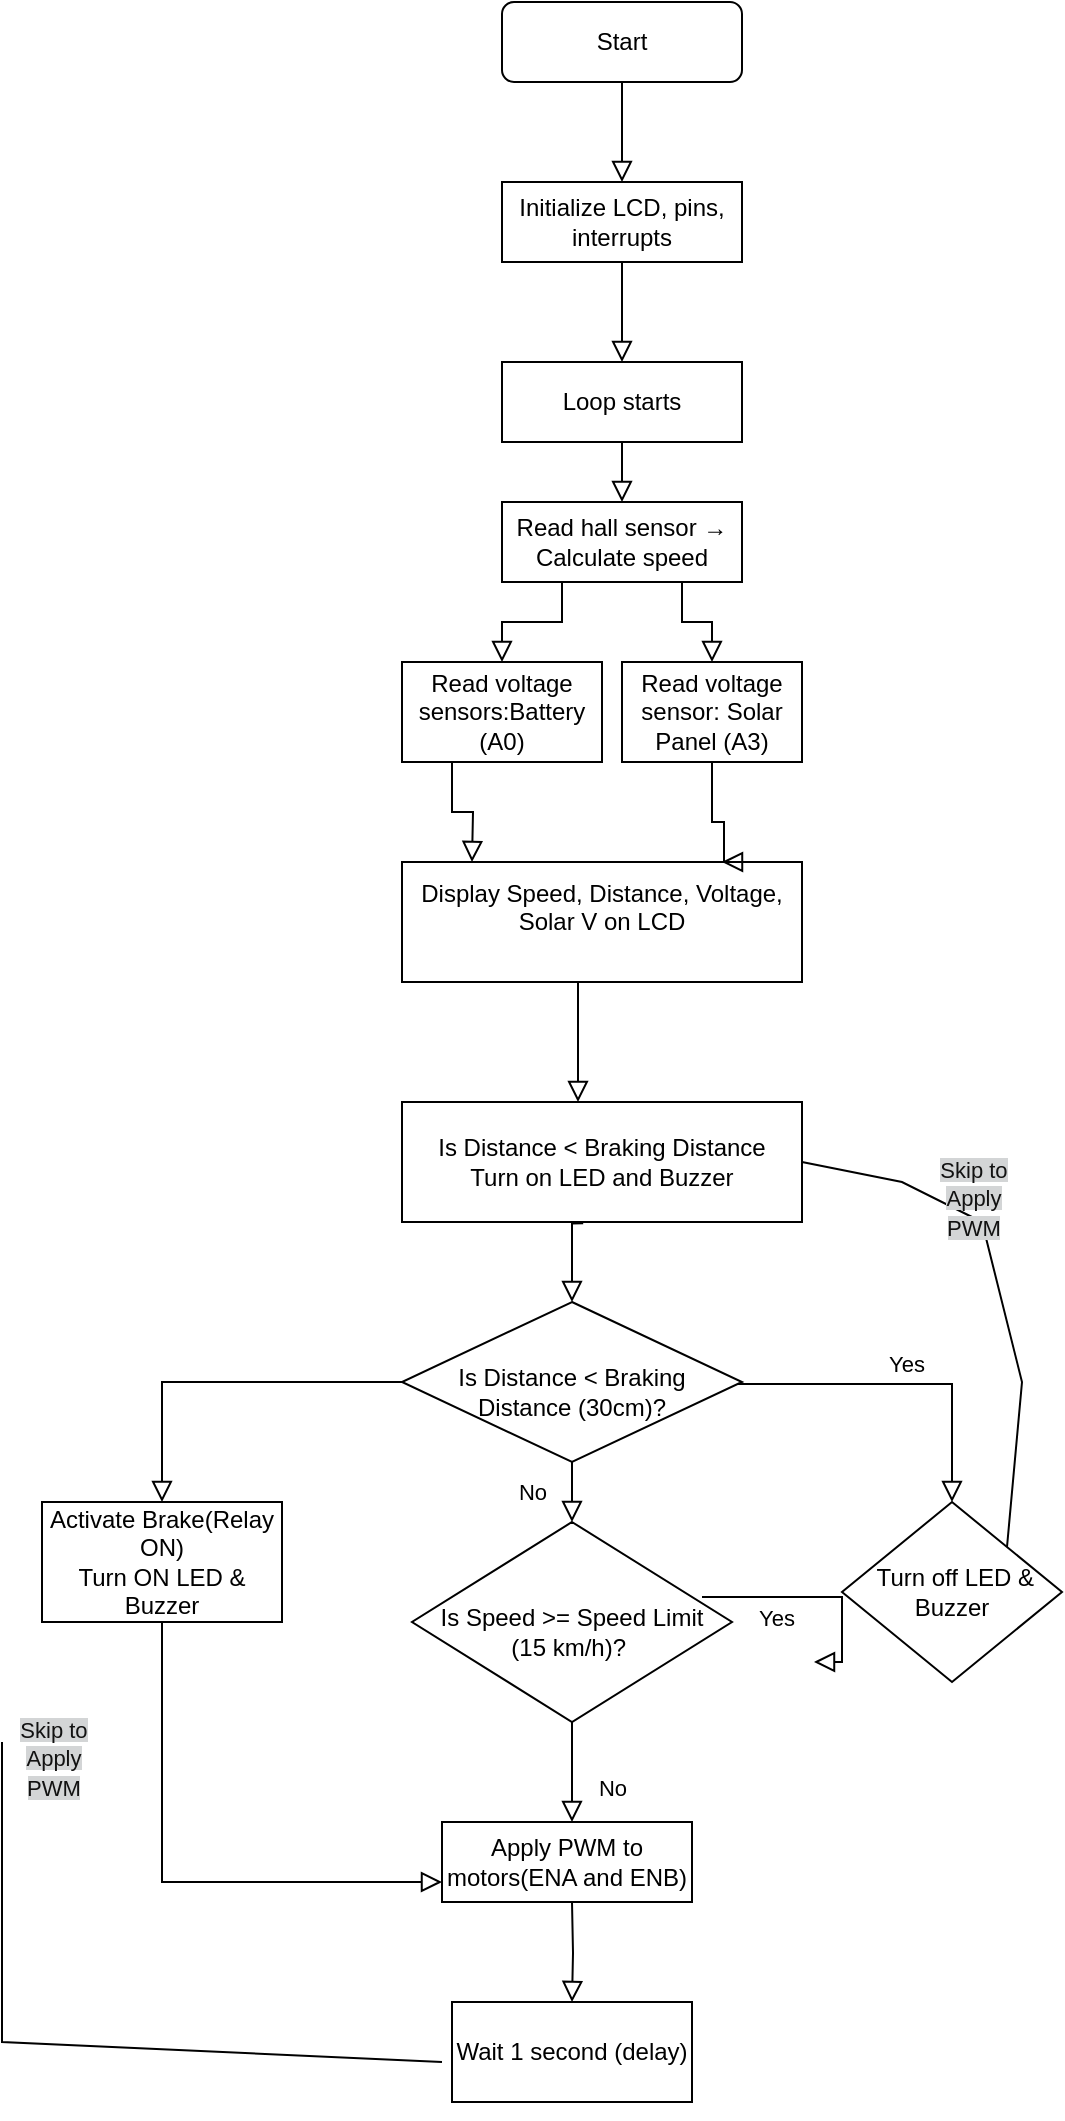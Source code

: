 <mxfile version="27.1.4">
  <diagram id="C5RBs43oDa-KdzZeNtuy" name="Page-1">
    <mxGraphModel dx="786" dy="1578" grid="1" gridSize="10" guides="1" tooltips="1" connect="1" arrows="1" fold="1" page="1" pageScale="1" pageWidth="827" pageHeight="1169" math="0" shadow="0">
      <root>
        <mxCell id="WIyWlLk6GJQsqaUBKTNV-0" />
        <mxCell id="WIyWlLk6GJQsqaUBKTNV-1" parent="WIyWlLk6GJQsqaUBKTNV-0" />
        <mxCell id="76QI9P4t_tMXAMr7H_r8-23" value="" style="rounded=0;html=1;jettySize=auto;orthogonalLoop=1;fontSize=11;endArrow=block;endFill=0;endSize=8;strokeWidth=1;shadow=0;labelBackgroundColor=none;edgeStyle=orthogonalEdgeStyle;" edge="1" parent="WIyWlLk6GJQsqaUBKTNV-1" source="76QI9P4t_tMXAMr7H_r8-24">
          <mxGeometry relative="1" as="geometry">
            <mxPoint x="310" y="-290" as="targetPoint" />
          </mxGeometry>
        </mxCell>
        <mxCell id="76QI9P4t_tMXAMr7H_r8-24" value="Start" style="rounded=1;whiteSpace=wrap;html=1;fontSize=12;glass=0;strokeWidth=1;shadow=0;" vertex="1" parent="WIyWlLk6GJQsqaUBKTNV-1">
          <mxGeometry x="250" y="-380" width="120" height="40" as="geometry" />
        </mxCell>
        <mxCell id="76QI9P4t_tMXAMr7H_r8-25" value="&lt;span data-teams=&quot;true&quot;&gt;&lt;p&gt;&lt;/p&gt;&lt;p&gt;Initialize LCD, pins, interrupts&lt;/p&gt;&lt;/span&gt;" style="rounded=0;whiteSpace=wrap;html=1;" vertex="1" parent="WIyWlLk6GJQsqaUBKTNV-1">
          <mxGeometry x="250" y="-290" width="120" height="40" as="geometry" />
        </mxCell>
        <mxCell id="76QI9P4t_tMXAMr7H_r8-26" value="&lt;span data-teams=&quot;true&quot;&gt;&lt;p&gt;&lt;/p&gt;&lt;p&gt;Loop starts&lt;/p&gt;&lt;/span&gt;" style="rounded=0;whiteSpace=wrap;html=1;" vertex="1" parent="WIyWlLk6GJQsqaUBKTNV-1">
          <mxGeometry x="250" y="-200" width="120" height="40" as="geometry" />
        </mxCell>
        <mxCell id="76QI9P4t_tMXAMr7H_r8-27" value="" style="rounded=0;html=1;jettySize=auto;orthogonalLoop=1;fontSize=11;endArrow=block;endFill=0;endSize=8;strokeWidth=1;shadow=0;labelBackgroundColor=none;edgeStyle=orthogonalEdgeStyle;exitX=0.5;exitY=1;exitDx=0;exitDy=0;entryX=0.5;entryY=0;entryDx=0;entryDy=0;" edge="1" parent="WIyWlLk6GJQsqaUBKTNV-1" source="76QI9P4t_tMXAMr7H_r8-25" target="76QI9P4t_tMXAMr7H_r8-26">
          <mxGeometry relative="1" as="geometry">
            <mxPoint x="350" y="-240" as="sourcePoint" />
            <mxPoint x="350" y="-180" as="targetPoint" />
          </mxGeometry>
        </mxCell>
        <mxCell id="76QI9P4t_tMXAMr7H_r8-28" value="&lt;span data-teams=&quot;true&quot;&gt;&lt;p&gt;&lt;/p&gt;&lt;p&gt;&lt;/p&gt;&lt;p&gt;&lt;span data-teams=&quot;true&quot;&gt;&lt;/span&gt;&lt;/p&gt;&lt;p&gt;Read hall sensor → Calculate speed&lt;/p&gt;&lt;/span&gt;" style="rounded=0;whiteSpace=wrap;html=1;" vertex="1" parent="WIyWlLk6GJQsqaUBKTNV-1">
          <mxGeometry x="250" y="-130" width="120" height="40" as="geometry" />
        </mxCell>
        <mxCell id="76QI9P4t_tMXAMr7H_r8-29" value="" style="rounded=0;html=1;jettySize=auto;orthogonalLoop=1;fontSize=11;endArrow=block;endFill=0;endSize=8;strokeWidth=1;shadow=0;labelBackgroundColor=none;edgeStyle=orthogonalEdgeStyle;exitX=0.5;exitY=1;exitDx=0;exitDy=0;entryX=0.5;entryY=0;entryDx=0;entryDy=0;" edge="1" parent="WIyWlLk6GJQsqaUBKTNV-1" source="76QI9P4t_tMXAMr7H_r8-26" target="76QI9P4t_tMXAMr7H_r8-28">
          <mxGeometry relative="1" as="geometry">
            <mxPoint x="430" y="-140" as="sourcePoint" />
            <mxPoint x="430" y="-90" as="targetPoint" />
          </mxGeometry>
        </mxCell>
        <mxCell id="76QI9P4t_tMXAMr7H_r8-30" value="Read voltage sensor: Solar Panel (A3)" style="rounded=0;whiteSpace=wrap;html=1;" vertex="1" parent="WIyWlLk6GJQsqaUBKTNV-1">
          <mxGeometry x="310" y="-50" width="90" height="50" as="geometry" />
        </mxCell>
        <mxCell id="76QI9P4t_tMXAMr7H_r8-31" value="Read voltage sensors:Battery (A0)" style="rounded=0;whiteSpace=wrap;html=1;" vertex="1" parent="WIyWlLk6GJQsqaUBKTNV-1">
          <mxGeometry x="200" y="-50" width="100" height="50" as="geometry" />
        </mxCell>
        <mxCell id="76QI9P4t_tMXAMr7H_r8-32" value="" style="rounded=0;html=1;jettySize=auto;orthogonalLoop=1;fontSize=11;endArrow=block;endFill=0;endSize=8;strokeWidth=1;shadow=0;labelBackgroundColor=none;edgeStyle=orthogonalEdgeStyle;entryX=0.5;entryY=0;entryDx=0;entryDy=0;exitX=0.75;exitY=1;exitDx=0;exitDy=0;" edge="1" parent="WIyWlLk6GJQsqaUBKTNV-1" source="76QI9P4t_tMXAMr7H_r8-28" target="76QI9P4t_tMXAMr7H_r8-30">
          <mxGeometry relative="1" as="geometry">
            <mxPoint x="470" y="-100" as="targetPoint" />
            <mxPoint x="470" y="-160" as="sourcePoint" />
          </mxGeometry>
        </mxCell>
        <mxCell id="76QI9P4t_tMXAMr7H_r8-33" value="" style="rounded=0;html=1;jettySize=auto;orthogonalLoop=1;fontSize=11;endArrow=block;endFill=0;endSize=8;strokeWidth=1;shadow=0;labelBackgroundColor=none;edgeStyle=orthogonalEdgeStyle;exitX=0.25;exitY=1;exitDx=0;exitDy=0;entryX=0.5;entryY=0;entryDx=0;entryDy=0;" edge="1" parent="WIyWlLk6GJQsqaUBKTNV-1" source="76QI9P4t_tMXAMr7H_r8-28" target="76QI9P4t_tMXAMr7H_r8-31">
          <mxGeometry relative="1" as="geometry">
            <mxPoint x="100" y="-40" as="targetPoint" />
            <mxPoint x="100" y="-100" as="sourcePoint" />
          </mxGeometry>
        </mxCell>
        <mxCell id="76QI9P4t_tMXAMr7H_r8-34" value="&#xa;&lt;span data-teams=&quot;true&quot;&gt;Display Speed, Distance, Voltage, Solar V on LCD&lt;/span&gt;&#xa;&#xa;" style="rounded=0;whiteSpace=wrap;html=1;" vertex="1" parent="WIyWlLk6GJQsqaUBKTNV-1">
          <mxGeometry x="200" y="50" width="200" height="60" as="geometry" />
        </mxCell>
        <mxCell id="76QI9P4t_tMXAMr7H_r8-35" value="" style="rounded=0;html=1;jettySize=auto;orthogonalLoop=1;fontSize=11;endArrow=block;endFill=0;endSize=8;strokeWidth=1;shadow=0;labelBackgroundColor=none;edgeStyle=orthogonalEdgeStyle;exitX=0.5;exitY=1;exitDx=0;exitDy=0;entryX=0.5;entryY=0;entryDx=0;entryDy=0;" edge="1" parent="WIyWlLk6GJQsqaUBKTNV-1" source="76QI9P4t_tMXAMr7H_r8-30">
          <mxGeometry relative="1" as="geometry">
            <mxPoint x="360" y="20" as="sourcePoint" />
            <mxPoint x="360" y="50" as="targetPoint" />
            <Array as="points">
              <mxPoint x="355" y="30" />
              <mxPoint x="361" y="30" />
            </Array>
          </mxGeometry>
        </mxCell>
        <mxCell id="76QI9P4t_tMXAMr7H_r8-36" value="" style="rounded=0;html=1;jettySize=auto;orthogonalLoop=1;fontSize=11;endArrow=block;endFill=0;endSize=8;strokeWidth=1;shadow=0;labelBackgroundColor=none;edgeStyle=orthogonalEdgeStyle;exitX=0.25;exitY=1;exitDx=0;exitDy=0;" edge="1" parent="WIyWlLk6GJQsqaUBKTNV-1" source="76QI9P4t_tMXAMr7H_r8-31">
          <mxGeometry relative="1" as="geometry">
            <mxPoint x="230" y="10" as="sourcePoint" />
            <mxPoint x="235" y="50" as="targetPoint" />
          </mxGeometry>
        </mxCell>
        <mxCell id="76QI9P4t_tMXAMr7H_r8-47" value="&lt;span data-teams=&quot;true&quot;&gt;&amp;nbsp;Is Distance &amp;lt; Braking Distance&amp;nbsp;&lt;/span&gt;&lt;div&gt;&lt;span data-teams=&quot;true&quot;&gt;Turn on LED and Buzzer&lt;/span&gt;&lt;/div&gt;" style="rounded=0;whiteSpace=wrap;html=1;" vertex="1" parent="WIyWlLk6GJQsqaUBKTNV-1">
          <mxGeometry x="200" y="170" width="200" height="60" as="geometry" />
        </mxCell>
        <mxCell id="76QI9P4t_tMXAMr7H_r8-48" value="" style="rounded=0;html=1;jettySize=auto;orthogonalLoop=1;fontSize=11;endArrow=block;endFill=0;endSize=8;strokeWidth=1;shadow=0;labelBackgroundColor=none;edgeStyle=orthogonalEdgeStyle;exitX=0.44;exitY=1;exitDx=0;exitDy=0;exitPerimeter=0;entryX=0.44;entryY=0;entryDx=0;entryDy=0;entryPerimeter=0;" edge="1" parent="WIyWlLk6GJQsqaUBKTNV-1" source="76QI9P4t_tMXAMr7H_r8-34" target="76QI9P4t_tMXAMr7H_r8-47">
          <mxGeometry relative="1" as="geometry">
            <mxPoint x="290" y="120" as="sourcePoint" />
            <mxPoint x="280" y="160" as="targetPoint" />
          </mxGeometry>
        </mxCell>
        <mxCell id="76QI9P4t_tMXAMr7H_r8-58" value="No" style="rounded=0;html=1;jettySize=auto;orthogonalLoop=1;fontSize=11;endArrow=block;endFill=0;endSize=8;strokeWidth=1;shadow=0;labelBackgroundColor=none;edgeStyle=orthogonalEdgeStyle;" edge="1" parent="WIyWlLk6GJQsqaUBKTNV-1" source="76QI9P4t_tMXAMr7H_r8-60" target="76QI9P4t_tMXAMr7H_r8-64">
          <mxGeometry y="20" relative="1" as="geometry">
            <mxPoint as="offset" />
          </mxGeometry>
        </mxCell>
        <mxCell id="76QI9P4t_tMXAMr7H_r8-59" value="Yes" style="edgeStyle=orthogonalEdgeStyle;rounded=0;html=1;jettySize=auto;orthogonalLoop=1;fontSize=11;endArrow=block;endFill=0;endSize=8;strokeWidth=1;shadow=0;labelBackgroundColor=none;entryX=0.5;entryY=0;entryDx=0;entryDy=0;" edge="1" parent="WIyWlLk6GJQsqaUBKTNV-1" source="76QI9P4t_tMXAMr7H_r8-60" target="76QI9P4t_tMXAMr7H_r8-67">
          <mxGeometry x="0.014" y="10" relative="1" as="geometry">
            <mxPoint as="offset" />
            <mxPoint x="430" y="360" as="targetPoint" />
            <Array as="points">
              <mxPoint x="475" y="311" />
            </Array>
          </mxGeometry>
        </mxCell>
        <mxCell id="76QI9P4t_tMXAMr7H_r8-60" value="&amp;nbsp;&lt;div&gt;Is Distance &amp;lt; Braking Distance (30cm)?&lt;/div&gt;" style="rhombus;whiteSpace=wrap;html=1;shadow=0;fontFamily=Helvetica;fontSize=12;align=center;strokeWidth=1;spacing=6;spacingTop=-4;" vertex="1" parent="WIyWlLk6GJQsqaUBKTNV-1">
          <mxGeometry x="200" y="270" width="170" height="80" as="geometry" />
        </mxCell>
        <mxCell id="76QI9P4t_tMXAMr7H_r8-62" value="No" style="rounded=0;html=1;jettySize=auto;orthogonalLoop=1;fontSize=11;endArrow=block;endFill=0;endSize=8;strokeWidth=1;shadow=0;labelBackgroundColor=none;edgeStyle=orthogonalEdgeStyle;" edge="1" parent="WIyWlLk6GJQsqaUBKTNV-1" source="76QI9P4t_tMXAMr7H_r8-64">
          <mxGeometry x="0.333" y="20" relative="1" as="geometry">
            <mxPoint as="offset" />
            <mxPoint x="285" y="530" as="targetPoint" />
          </mxGeometry>
        </mxCell>
        <mxCell id="76QI9P4t_tMXAMr7H_r8-63" value="Yes" style="edgeStyle=orthogonalEdgeStyle;rounded=0;html=1;jettySize=auto;orthogonalLoop=1;fontSize=11;endArrow=block;endFill=0;endSize=8;strokeWidth=1;shadow=0;labelBackgroundColor=none;exitX=1;exitY=0.5;exitDx=0;exitDy=0;" edge="1" parent="WIyWlLk6GJQsqaUBKTNV-1">
          <mxGeometry x="-0.375" y="-10" relative="1" as="geometry">
            <mxPoint as="offset" />
            <mxPoint x="350" y="417.5" as="sourcePoint" />
            <mxPoint x="406" y="450" as="targetPoint" />
            <Array as="points">
              <mxPoint x="420" y="417.5" />
            </Array>
          </mxGeometry>
        </mxCell>
        <mxCell id="76QI9P4t_tMXAMr7H_r8-64" value="&lt;div&gt;&lt;span data-teams=&quot;true&quot;&gt;&lt;br&gt;&lt;/span&gt;&lt;/div&gt;&lt;span data-teams=&quot;true&quot;&gt;Is Speed &amp;gt;= Speed Limit (15 km/h)?&amp;nbsp;&lt;/span&gt;" style="rhombus;whiteSpace=wrap;html=1;shadow=0;fontFamily=Helvetica;fontSize=12;align=center;strokeWidth=1;spacing=6;spacingTop=-4;" vertex="1" parent="WIyWlLk6GJQsqaUBKTNV-1">
          <mxGeometry x="205" y="380" width="160" height="100" as="geometry" />
        </mxCell>
        <mxCell id="76QI9P4t_tMXAMr7H_r8-67" value="&amp;nbsp;Turn off LED &amp;amp; Buzzer" style="rhombus;whiteSpace=wrap;html=1;" vertex="1" parent="WIyWlLk6GJQsqaUBKTNV-1">
          <mxGeometry x="420" y="370" width="110" height="90" as="geometry" />
        </mxCell>
        <mxCell id="76QI9P4t_tMXAMr7H_r8-68" value="" style="endArrow=none;html=1;rounded=0;exitX=1;exitY=0.5;exitDx=0;exitDy=0;entryX=1;entryY=0;entryDx=0;entryDy=0;" edge="1" parent="WIyWlLk6GJQsqaUBKTNV-1" source="76QI9P4t_tMXAMr7H_r8-47" target="76QI9P4t_tMXAMr7H_r8-67">
          <mxGeometry width="50" height="50" relative="1" as="geometry">
            <mxPoint x="450" y="230" as="sourcePoint" />
            <mxPoint x="450" y="260" as="targetPoint" />
            <Array as="points">
              <mxPoint x="450" y="210" />
              <mxPoint x="490" y="230" />
              <mxPoint x="510" y="310" />
            </Array>
          </mxGeometry>
        </mxCell>
        <mxCell id="76QI9P4t_tMXAMr7H_r8-69" value="" style="rounded=0;html=1;jettySize=auto;orthogonalLoop=1;fontSize=11;endArrow=block;endFill=0;endSize=8;strokeWidth=1;shadow=0;labelBackgroundColor=none;edgeStyle=orthogonalEdgeStyle;exitX=0.453;exitY=1.011;exitDx=0;exitDy=0;entryX=0.5;entryY=0;entryDx=0;entryDy=0;exitPerimeter=0;" edge="1" parent="WIyWlLk6GJQsqaUBKTNV-1" source="76QI9P4t_tMXAMr7H_r8-47" target="76QI9P4t_tMXAMr7H_r8-60">
          <mxGeometry relative="1" as="geometry">
            <mxPoint x="130" y="240" as="sourcePoint" />
            <mxPoint x="130" y="300" as="targetPoint" />
          </mxGeometry>
        </mxCell>
        <mxCell id="76QI9P4t_tMXAMr7H_r8-75" value="Activate Brake(Relay ON)&lt;div&gt;Turn ON LED &amp;amp; Buzzer&lt;/div&gt;" style="rounded=0;whiteSpace=wrap;html=1;" vertex="1" parent="WIyWlLk6GJQsqaUBKTNV-1">
          <mxGeometry x="20" y="370" width="120" height="60" as="geometry" />
        </mxCell>
        <mxCell id="76QI9P4t_tMXAMr7H_r8-76" value="" style="rounded=0;html=1;jettySize=auto;orthogonalLoop=1;fontSize=11;endArrow=block;endFill=0;endSize=8;strokeWidth=1;shadow=0;labelBackgroundColor=none;edgeStyle=orthogonalEdgeStyle;exitX=0;exitY=0.5;exitDx=0;exitDy=0;entryX=0.5;entryY=0;entryDx=0;entryDy=0;" edge="1" parent="WIyWlLk6GJQsqaUBKTNV-1" source="76QI9P4t_tMXAMr7H_r8-60" target="76QI9P4t_tMXAMr7H_r8-75">
          <mxGeometry x="0.303" y="-181" relative="1" as="geometry">
            <mxPoint x="181" y="-181" as="offset" />
            <mxPoint x="80" y="250" as="sourcePoint" />
            <mxPoint x="80" y="300" as="targetPoint" />
            <Array as="points">
              <mxPoint x="80" y="310" />
            </Array>
          </mxGeometry>
        </mxCell>
        <mxCell id="76QI9P4t_tMXAMr7H_r8-77" value="Wait 1 second (delay)" style="rounded=0;whiteSpace=wrap;html=1;" vertex="1" parent="WIyWlLk6GJQsqaUBKTNV-1">
          <mxGeometry x="225" y="620" width="120" height="50" as="geometry" />
        </mxCell>
        <mxCell id="76QI9P4t_tMXAMr7H_r8-78" style="edgeStyle=orthogonalEdgeStyle;rounded=0;orthogonalLoop=1;jettySize=auto;html=1;exitX=0.5;exitY=1;exitDx=0;exitDy=0;" edge="1" parent="WIyWlLk6GJQsqaUBKTNV-1" source="76QI9P4t_tMXAMr7H_r8-77" target="76QI9P4t_tMXAMr7H_r8-77">
          <mxGeometry relative="1" as="geometry" />
        </mxCell>
        <mxCell id="76QI9P4t_tMXAMr7H_r8-79" value="" style="rounded=0;html=1;jettySize=auto;orthogonalLoop=1;fontSize=11;endArrow=block;endFill=0;endSize=8;strokeWidth=1;shadow=0;labelBackgroundColor=none;edgeStyle=orthogonalEdgeStyle;exitX=0.5;exitY=1;exitDx=0;exitDy=0;entryX=0.5;entryY=0;entryDx=0;entryDy=0;" edge="1" parent="WIyWlLk6GJQsqaUBKTNV-1" target="76QI9P4t_tMXAMr7H_r8-77">
          <mxGeometry relative="1" as="geometry">
            <mxPoint x="285" y="570" as="sourcePoint" />
            <mxPoint x="250" y="669" as="targetPoint" />
          </mxGeometry>
        </mxCell>
        <mxCell id="76QI9P4t_tMXAMr7H_r8-80" value="Apply PWM to motors(ENA and ENB)" style="rounded=0;whiteSpace=wrap;html=1;" vertex="1" parent="WIyWlLk6GJQsqaUBKTNV-1">
          <mxGeometry x="220" y="530" width="125" height="40" as="geometry" />
        </mxCell>
        <mxCell id="76QI9P4t_tMXAMr7H_r8-81" value="" style="rounded=0;html=1;jettySize=auto;orthogonalLoop=1;fontSize=11;endArrow=block;endFill=0;endSize=8;strokeWidth=1;shadow=0;labelBackgroundColor=none;edgeStyle=orthogonalEdgeStyle;exitX=0.5;exitY=1;exitDx=0;exitDy=0;entryX=0;entryY=0.75;entryDx=0;entryDy=0;" edge="1" parent="WIyWlLk6GJQsqaUBKTNV-1" source="76QI9P4t_tMXAMr7H_r8-75" target="76QI9P4t_tMXAMr7H_r8-80">
          <mxGeometry relative="1" as="geometry">
            <mxPoint x="70" y="550" as="sourcePoint" />
            <mxPoint x="70" y="610" as="targetPoint" />
          </mxGeometry>
        </mxCell>
        <mxCell id="76QI9P4t_tMXAMr7H_r8-82" value="&lt;div style=&quot;text-align: center;&quot;&gt;&lt;font color=&quot;#121212&quot;&gt;&lt;span style=&quot;font-size: 11px; text-wrap-mode: nowrap; background-color: rgb(211, 213, 214);&quot;&gt;Skip to Apply PWM&lt;/span&gt;&lt;/font&gt;&lt;/div&gt;" style="text;whiteSpace=wrap;html=1;" vertex="1" parent="WIyWlLk6GJQsqaUBKTNV-1">
          <mxGeometry x="460" y="190" width="50" height="40" as="geometry" />
        </mxCell>
        <mxCell id="76QI9P4t_tMXAMr7H_r8-83" value="&lt;div style=&quot;text-align: center;&quot;&gt;&lt;font color=&quot;#121212&quot;&gt;&lt;span style=&quot;font-size: 11px; text-wrap-mode: nowrap; background-color: rgb(211, 213, 214);&quot;&gt;Skip to Apply PWM&lt;/span&gt;&lt;/font&gt;&lt;/div&gt;" style="text;whiteSpace=wrap;html=1;" vertex="1" parent="WIyWlLk6GJQsqaUBKTNV-1">
          <mxGeometry y="470" width="50" height="40" as="geometry" />
        </mxCell>
        <mxCell id="76QI9P4t_tMXAMr7H_r8-94" value="" style="endArrow=none;html=1;rounded=0;entryX=0;entryY=0.5;entryDx=0;entryDy=0;" edge="1" parent="WIyWlLk6GJQsqaUBKTNV-1" target="76QI9P4t_tMXAMr7H_r8-83">
          <mxGeometry width="50" height="50" relative="1" as="geometry">
            <mxPoint x="220" y="650" as="sourcePoint" />
            <mxPoint y="620" as="targetPoint" />
            <Array as="points">
              <mxPoint y="640" />
            </Array>
          </mxGeometry>
        </mxCell>
      </root>
    </mxGraphModel>
  </diagram>
</mxfile>

